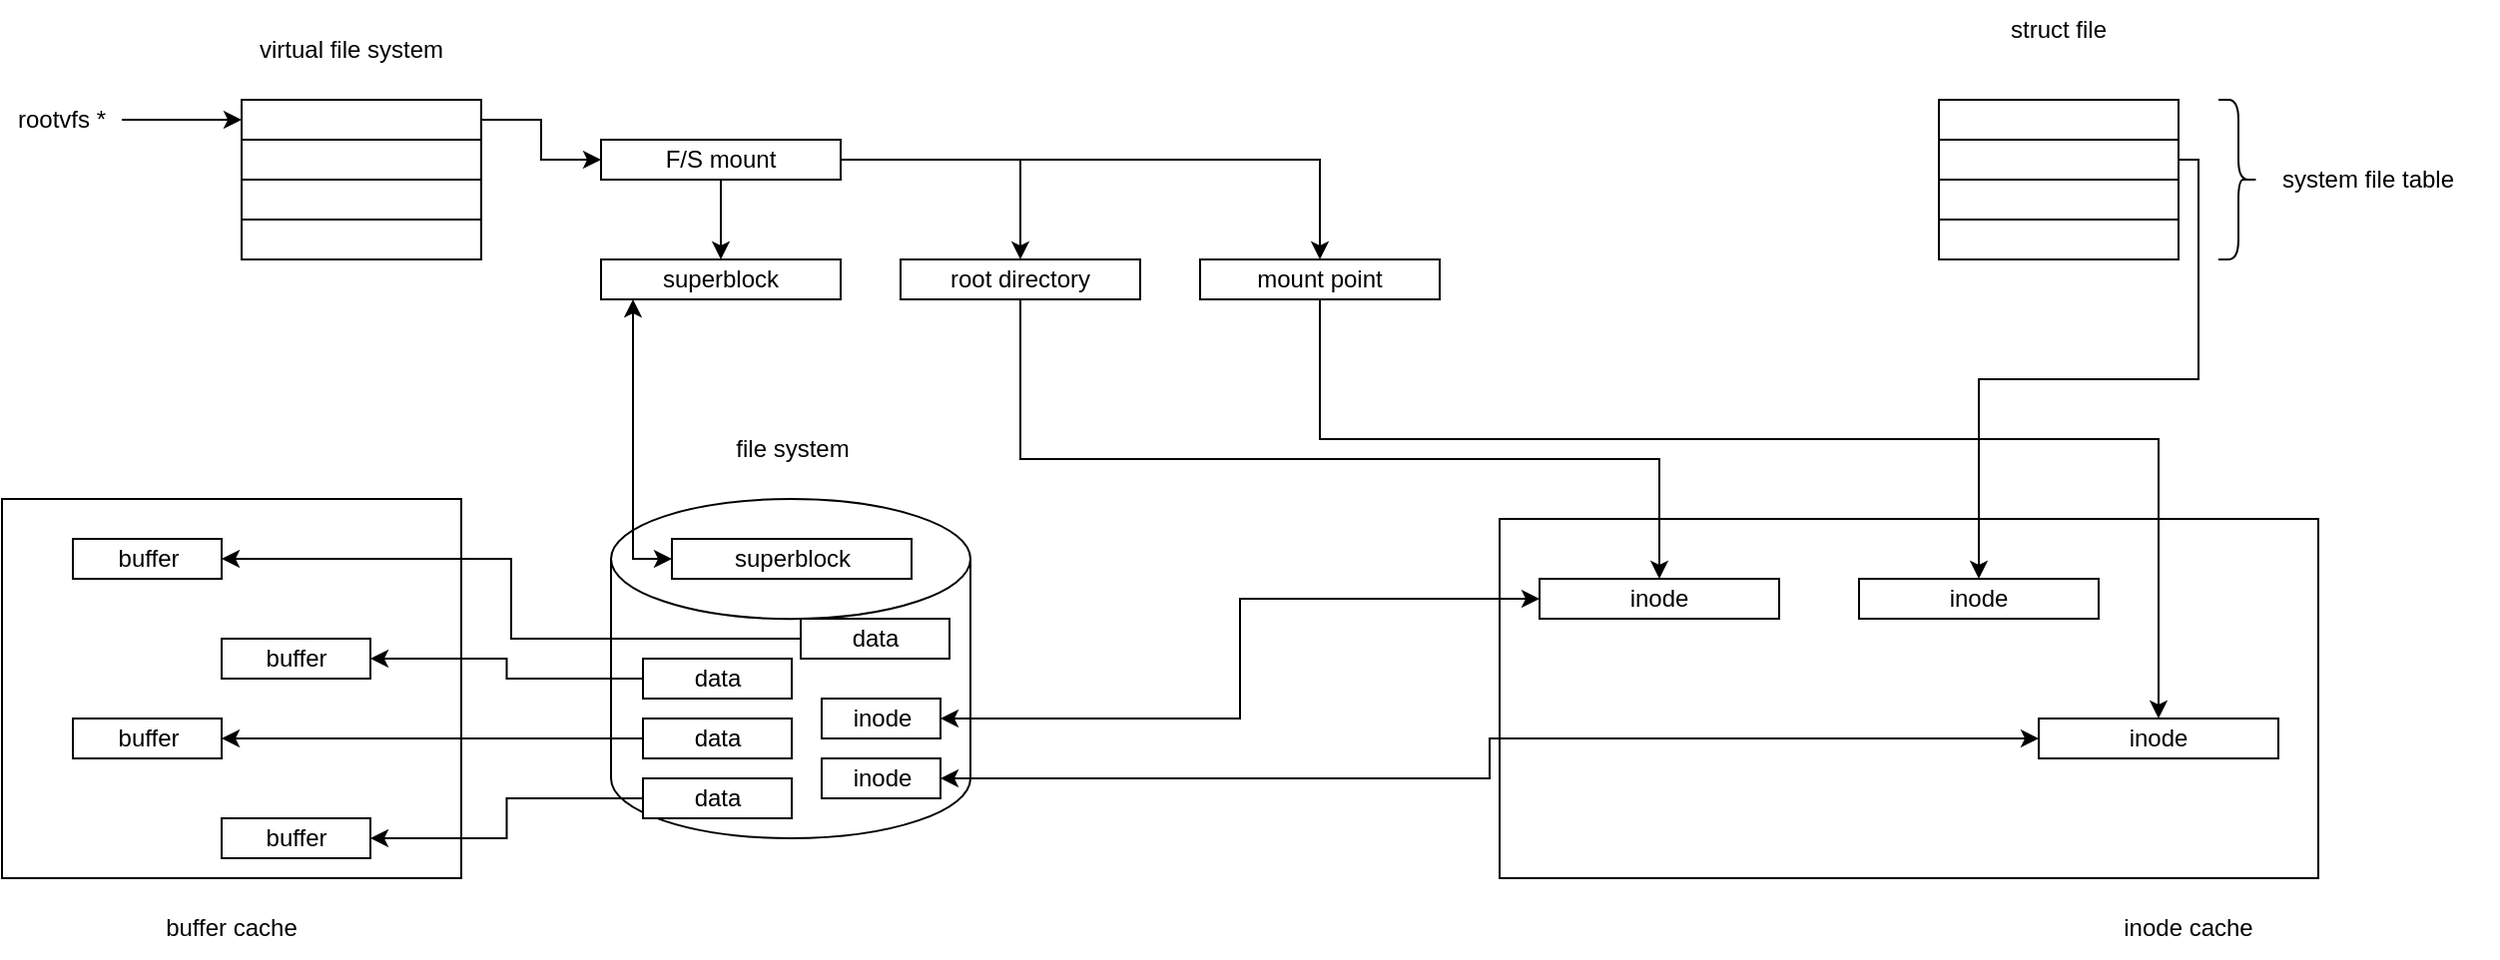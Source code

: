 <mxfile version="16.0.0" type="device" pages="2"><diagram id="YhQXJs9fvSHKdvXuDhqu" name="Page-1"><mxGraphModel dx="1422" dy="873" grid="1" gridSize="10" guides="1" tooltips="1" connect="1" arrows="1" fold="1" page="1" pageScale="1" pageWidth="850" pageHeight="1100" math="0" shadow="0"><root><mxCell id="0"/><mxCell id="1" parent="0"/><mxCell id="cD1GnFwf0jf9ge5u1CJO-36" value="" style="shape=cylinder3;whiteSpace=wrap;html=1;boundedLbl=1;backgroundOutline=1;size=30.037;" parent="1" vertex="1"><mxGeometry x="335" y="290" width="180" height="170" as="geometry"/></mxCell><mxCell id="cD1GnFwf0jf9ge5u1CJO-1" value="virtual file system" style="text;html=1;strokeColor=none;fillColor=none;align=center;verticalAlign=middle;whiteSpace=wrap;rounded=0;" parent="1" vertex="1"><mxGeometry x="140" y="50" width="130" height="30" as="geometry"/></mxCell><mxCell id="cD1GnFwf0jf9ge5u1CJO-7" style="edgeStyle=orthogonalEdgeStyle;rounded=0;orthogonalLoop=1;jettySize=auto;html=1;entryX=0;entryY=0.5;entryDx=0;entryDy=0;" parent="1" source="cD1GnFwf0jf9ge5u1CJO-2" target="cD1GnFwf0jf9ge5u1CJO-3" edge="1"><mxGeometry relative="1" as="geometry"/></mxCell><mxCell id="cD1GnFwf0jf9ge5u1CJO-2" value="rootvfs *" style="text;html=1;strokeColor=none;fillColor=none;align=center;verticalAlign=middle;whiteSpace=wrap;rounded=0;" parent="1" vertex="1"><mxGeometry x="30" y="85" width="60" height="30" as="geometry"/></mxCell><mxCell id="cD1GnFwf0jf9ge5u1CJO-10" style="edgeStyle=orthogonalEdgeStyle;rounded=0;orthogonalLoop=1;jettySize=auto;html=1;" parent="1" source="cD1GnFwf0jf9ge5u1CJO-3" target="cD1GnFwf0jf9ge5u1CJO-8" edge="1"><mxGeometry relative="1" as="geometry"/></mxCell><mxCell id="cD1GnFwf0jf9ge5u1CJO-3" value="" style="rounded=0;whiteSpace=wrap;html=1;" parent="1" vertex="1"><mxGeometry x="150" y="90" width="120" height="20" as="geometry"/></mxCell><mxCell id="cD1GnFwf0jf9ge5u1CJO-4" value="" style="rounded=0;whiteSpace=wrap;html=1;" parent="1" vertex="1"><mxGeometry x="150" y="110" width="120" height="20" as="geometry"/></mxCell><mxCell id="cD1GnFwf0jf9ge5u1CJO-5" value="" style="rounded=0;whiteSpace=wrap;html=1;" parent="1" vertex="1"><mxGeometry x="150" y="130" width="120" height="20" as="geometry"/></mxCell><mxCell id="cD1GnFwf0jf9ge5u1CJO-6" value="" style="rounded=0;whiteSpace=wrap;html=1;" parent="1" vertex="1"><mxGeometry x="150" y="150" width="120" height="20" as="geometry"/></mxCell><mxCell id="cD1GnFwf0jf9ge5u1CJO-12" style="edgeStyle=orthogonalEdgeStyle;rounded=0;orthogonalLoop=1;jettySize=auto;html=1;" parent="1" source="cD1GnFwf0jf9ge5u1CJO-8" target="cD1GnFwf0jf9ge5u1CJO-9" edge="1"><mxGeometry relative="1" as="geometry"/></mxCell><mxCell id="cD1GnFwf0jf9ge5u1CJO-15" style="edgeStyle=orthogonalEdgeStyle;rounded=0;orthogonalLoop=1;jettySize=auto;html=1;" parent="1" source="cD1GnFwf0jf9ge5u1CJO-8" target="cD1GnFwf0jf9ge5u1CJO-13" edge="1"><mxGeometry relative="1" as="geometry"/></mxCell><mxCell id="cD1GnFwf0jf9ge5u1CJO-17" style="edgeStyle=orthogonalEdgeStyle;rounded=0;orthogonalLoop=1;jettySize=auto;html=1;" parent="1" source="cD1GnFwf0jf9ge5u1CJO-8" target="cD1GnFwf0jf9ge5u1CJO-14" edge="1"><mxGeometry relative="1" as="geometry"/></mxCell><mxCell id="cD1GnFwf0jf9ge5u1CJO-8" value="F/S mount" style="rounded=0;whiteSpace=wrap;html=1;" parent="1" vertex="1"><mxGeometry x="330" y="110" width="120" height="20" as="geometry"/></mxCell><mxCell id="cD1GnFwf0jf9ge5u1CJO-38" style="edgeStyle=orthogonalEdgeStyle;rounded=0;orthogonalLoop=1;jettySize=auto;html=1;entryX=0;entryY=0.5;entryDx=0;entryDy=0;startArrow=classic;startFill=1;" parent="1" source="cD1GnFwf0jf9ge5u1CJO-9" target="cD1GnFwf0jf9ge5u1CJO-35" edge="1"><mxGeometry relative="1" as="geometry"><Array as="points"><mxPoint x="346" y="320"/></Array></mxGeometry></mxCell><mxCell id="cD1GnFwf0jf9ge5u1CJO-9" value="superblock" style="rounded=0;whiteSpace=wrap;html=1;" parent="1" vertex="1"><mxGeometry x="330" y="170" width="120" height="20" as="geometry"/></mxCell><mxCell id="cD1GnFwf0jf9ge5u1CJO-13" value="root directory" style="rounded=0;whiteSpace=wrap;html=1;" parent="1" vertex="1"><mxGeometry x="480" y="170" width="120" height="20" as="geometry"/></mxCell><mxCell id="cD1GnFwf0jf9ge5u1CJO-14" value="mount point" style="rounded=0;whiteSpace=wrap;html=1;" parent="1" vertex="1"><mxGeometry x="630" y="170" width="120" height="20" as="geometry"/></mxCell><mxCell id="cD1GnFwf0jf9ge5u1CJO-18" value="" style="rounded=0;whiteSpace=wrap;html=1;" parent="1" vertex="1"><mxGeometry x="1000" y="90" width="120" height="20" as="geometry"/></mxCell><mxCell id="cD1GnFwf0jf9ge5u1CJO-19" value="" style="rounded=0;whiteSpace=wrap;html=1;" parent="1" vertex="1"><mxGeometry x="1000" y="110" width="120" height="20" as="geometry"/></mxCell><mxCell id="cD1GnFwf0jf9ge5u1CJO-20" value="" style="rounded=0;whiteSpace=wrap;html=1;" parent="1" vertex="1"><mxGeometry x="1000" y="130" width="120" height="20" as="geometry"/></mxCell><mxCell id="cD1GnFwf0jf9ge5u1CJO-21" value="" style="rounded=0;whiteSpace=wrap;html=1;" parent="1" vertex="1"><mxGeometry x="1000" y="150" width="120" height="20" as="geometry"/></mxCell><mxCell id="cD1GnFwf0jf9ge5u1CJO-22" value="struct file" style="text;html=1;strokeColor=none;fillColor=none;align=center;verticalAlign=middle;whiteSpace=wrap;rounded=0;" parent="1" vertex="1"><mxGeometry x="995" y="40" width="130" height="30" as="geometry"/></mxCell><mxCell id="cD1GnFwf0jf9ge5u1CJO-23" value="system file table" style="text;html=1;strokeColor=none;fillColor=none;align=center;verticalAlign=middle;whiteSpace=wrap;rounded=0;" parent="1" vertex="1"><mxGeometry x="1150" y="115" width="130" height="30" as="geometry"/></mxCell><mxCell id="cD1GnFwf0jf9ge5u1CJO-24" value="" style="shape=curlyBracket;whiteSpace=wrap;html=1;rounded=1;flipH=1;" parent="1" vertex="1"><mxGeometry x="1140" y="90" width="20" height="80" as="geometry"/></mxCell><mxCell id="cD1GnFwf0jf9ge5u1CJO-25" value="" style="rounded=0;whiteSpace=wrap;html=1;" parent="1" vertex="1"><mxGeometry x="780" y="300" width="410" height="180" as="geometry"/></mxCell><mxCell id="cD1GnFwf0jf9ge5u1CJO-26" value="inode cache" style="text;html=1;strokeColor=none;fillColor=none;align=center;verticalAlign=middle;whiteSpace=wrap;rounded=0;" parent="1" vertex="1"><mxGeometry x="1060" y="490" width="130" height="30" as="geometry"/></mxCell><mxCell id="cD1GnFwf0jf9ge5u1CJO-44" style="edgeStyle=orthogonalEdgeStyle;rounded=0;orthogonalLoop=1;jettySize=auto;html=1;entryX=1;entryY=0.5;entryDx=0;entryDy=0;startArrow=classic;startFill=1;" parent="1" source="cD1GnFwf0jf9ge5u1CJO-27" target="cD1GnFwf0jf9ge5u1CJO-42" edge="1"><mxGeometry relative="1" as="geometry"/></mxCell><mxCell id="cD1GnFwf0jf9ge5u1CJO-27" value="inode" style="rounded=0;whiteSpace=wrap;html=1;" parent="1" vertex="1"><mxGeometry x="800" y="330" width="120" height="20" as="geometry"/></mxCell><mxCell id="cD1GnFwf0jf9ge5u1CJO-28" value="inode" style="rounded=0;whiteSpace=wrap;html=1;" parent="1" vertex="1"><mxGeometry x="960" y="330" width="120" height="20" as="geometry"/></mxCell><mxCell id="cD1GnFwf0jf9ge5u1CJO-45" style="edgeStyle=orthogonalEdgeStyle;rounded=0;orthogonalLoop=1;jettySize=auto;html=1;startArrow=classic;startFill=1;" parent="1" source="cD1GnFwf0jf9ge5u1CJO-29" target="cD1GnFwf0jf9ge5u1CJO-43" edge="1"><mxGeometry relative="1" as="geometry"/></mxCell><mxCell id="cD1GnFwf0jf9ge5u1CJO-29" value="inode" style="rounded=0;whiteSpace=wrap;html=1;" parent="1" vertex="1"><mxGeometry x="1050" y="400" width="120" height="20" as="geometry"/></mxCell><mxCell id="cD1GnFwf0jf9ge5u1CJO-31" style="edgeStyle=orthogonalEdgeStyle;rounded=0;orthogonalLoop=1;jettySize=auto;html=1;" parent="1" source="cD1GnFwf0jf9ge5u1CJO-14" target="cD1GnFwf0jf9ge5u1CJO-29" edge="1"><mxGeometry relative="1" as="geometry"><Array as="points"><mxPoint x="690" y="260"/><mxPoint x="1110" y="260"/></Array></mxGeometry></mxCell><mxCell id="cD1GnFwf0jf9ge5u1CJO-32" style="edgeStyle=orthogonalEdgeStyle;rounded=0;orthogonalLoop=1;jettySize=auto;html=1;" parent="1" source="cD1GnFwf0jf9ge5u1CJO-13" target="cD1GnFwf0jf9ge5u1CJO-27" edge="1"><mxGeometry relative="1" as="geometry"><Array as="points"><mxPoint x="540" y="270"/><mxPoint x="860" y="270"/></Array></mxGeometry></mxCell><mxCell id="cD1GnFwf0jf9ge5u1CJO-30" style="edgeStyle=orthogonalEdgeStyle;rounded=0;orthogonalLoop=1;jettySize=auto;html=1;" parent="1" source="cD1GnFwf0jf9ge5u1CJO-19" target="cD1GnFwf0jf9ge5u1CJO-28" edge="1"><mxGeometry relative="1" as="geometry"><Array as="points"><mxPoint x="1130" y="120"/><mxPoint x="1130" y="230"/><mxPoint x="1020" y="230"/></Array></mxGeometry></mxCell><mxCell id="cD1GnFwf0jf9ge5u1CJO-34" value="file system" style="text;html=1;strokeColor=none;fillColor=none;align=center;verticalAlign=middle;whiteSpace=wrap;rounded=0;" parent="1" vertex="1"><mxGeometry x="360.5" y="250" width="130" height="30" as="geometry"/></mxCell><mxCell id="cD1GnFwf0jf9ge5u1CJO-35" value="superblock" style="rounded=0;whiteSpace=wrap;html=1;" parent="1" vertex="1"><mxGeometry x="365.5" y="310" width="120" height="20" as="geometry"/></mxCell><mxCell id="cD1GnFwf0jf9ge5u1CJO-37" value="data" style="rounded=0;whiteSpace=wrap;html=1;" parent="1" vertex="1"><mxGeometry x="351" y="370" width="74.5" height="20" as="geometry"/></mxCell><mxCell id="cD1GnFwf0jf9ge5u1CJO-39" value="data" style="rounded=0;whiteSpace=wrap;html=1;" parent="1" vertex="1"><mxGeometry x="430" y="350" width="74.5" height="20" as="geometry"/></mxCell><mxCell id="cD1GnFwf0jf9ge5u1CJO-40" value="data" style="rounded=0;whiteSpace=wrap;html=1;" parent="1" vertex="1"><mxGeometry x="351" y="400" width="74.5" height="20" as="geometry"/></mxCell><mxCell id="cD1GnFwf0jf9ge5u1CJO-41" value="data" style="rounded=0;whiteSpace=wrap;html=1;" parent="1" vertex="1"><mxGeometry x="351" y="430" width="74.5" height="20" as="geometry"/></mxCell><mxCell id="cD1GnFwf0jf9ge5u1CJO-42" value="inode" style="rounded=0;whiteSpace=wrap;html=1;" parent="1" vertex="1"><mxGeometry x="440.5" y="390" width="59.5" height="20" as="geometry"/></mxCell><mxCell id="cD1GnFwf0jf9ge5u1CJO-43" value="inode" style="rounded=0;whiteSpace=wrap;html=1;" parent="1" vertex="1"><mxGeometry x="440.5" y="420" width="59.5" height="20" as="geometry"/></mxCell><mxCell id="cD1GnFwf0jf9ge5u1CJO-46" value="" style="rounded=0;whiteSpace=wrap;html=1;" parent="1" vertex="1"><mxGeometry x="30" y="290" width="230" height="190" as="geometry"/></mxCell><mxCell id="cD1GnFwf0jf9ge5u1CJO-47" value="buffer cache" style="text;html=1;strokeColor=none;fillColor=none;align=center;verticalAlign=middle;whiteSpace=wrap;rounded=0;" parent="1" vertex="1"><mxGeometry x="80" y="490" width="130" height="30" as="geometry"/></mxCell><mxCell id="cD1GnFwf0jf9ge5u1CJO-48" value="buffer" style="rounded=0;whiteSpace=wrap;html=1;" parent="1" vertex="1"><mxGeometry x="65.5" y="310" width="74.5" height="20" as="geometry"/></mxCell><mxCell id="cD1GnFwf0jf9ge5u1CJO-49" value="buffer" style="rounded=0;whiteSpace=wrap;html=1;" parent="1" vertex="1"><mxGeometry x="140" y="360" width="74.5" height="20" as="geometry"/></mxCell><mxCell id="cD1GnFwf0jf9ge5u1CJO-50" value="buffer" style="rounded=0;whiteSpace=wrap;html=1;" parent="1" vertex="1"><mxGeometry x="65.5" y="400" width="74.5" height="20" as="geometry"/></mxCell><mxCell id="cD1GnFwf0jf9ge5u1CJO-51" value="buffer" style="rounded=0;whiteSpace=wrap;html=1;" parent="1" vertex="1"><mxGeometry x="140" y="450" width="74.5" height="20" as="geometry"/></mxCell><mxCell id="cD1GnFwf0jf9ge5u1CJO-52" style="edgeStyle=orthogonalEdgeStyle;rounded=0;orthogonalLoop=1;jettySize=auto;html=1;startArrow=none;startFill=0;" parent="1" source="cD1GnFwf0jf9ge5u1CJO-41" target="cD1GnFwf0jf9ge5u1CJO-51" edge="1"><mxGeometry relative="1" as="geometry"/></mxCell><mxCell id="cD1GnFwf0jf9ge5u1CJO-53" style="edgeStyle=orthogonalEdgeStyle;rounded=0;orthogonalLoop=1;jettySize=auto;html=1;startArrow=none;startFill=0;" parent="1" source="cD1GnFwf0jf9ge5u1CJO-40" target="cD1GnFwf0jf9ge5u1CJO-50" edge="1"><mxGeometry relative="1" as="geometry"/></mxCell><mxCell id="cD1GnFwf0jf9ge5u1CJO-54" style="edgeStyle=orthogonalEdgeStyle;rounded=0;orthogonalLoop=1;jettySize=auto;html=1;startArrow=none;startFill=0;" parent="1" source="cD1GnFwf0jf9ge5u1CJO-37" target="cD1GnFwf0jf9ge5u1CJO-49" edge="1"><mxGeometry relative="1" as="geometry"/></mxCell><mxCell id="cD1GnFwf0jf9ge5u1CJO-55" style="edgeStyle=orthogonalEdgeStyle;rounded=0;orthogonalLoop=1;jettySize=auto;html=1;entryX=1;entryY=0.5;entryDx=0;entryDy=0;startArrow=none;startFill=0;" parent="1" source="cD1GnFwf0jf9ge5u1CJO-39" target="cD1GnFwf0jf9ge5u1CJO-48" edge="1"><mxGeometry relative="1" as="geometry"/></mxCell></root></mxGraphModel></diagram><diagram id="IXJZw70G3EvQMD_WAF4o" name="Page-2"><mxGraphModel dx="3220" dy="1455" grid="1" gridSize="10" guides="1" tooltips="1" connect="1" arrows="1" fold="1" page="1" pageScale="1" pageWidth="850" pageHeight="1100" math="0" shadow="0"><root><mxCell id="EMeN7Fsy3nOzqJpumjvA-0"/><mxCell id="EMeN7Fsy3nOzqJpumjvA-1" parent="EMeN7Fsy3nOzqJpumjvA-0"/><mxCell id="EMeN7Fsy3nOzqJpumjvA-2" value="Суперблок" style="text;html=1;strokeColor=none;fillColor=none;align=center;verticalAlign=middle;whiteSpace=wrap;rounded=0;" parent="EMeN7Fsy3nOzqJpumjvA-1" vertex="1"><mxGeometry x="370" y="50" width="60" height="30" as="geometry"/></mxCell><mxCell id="EMeN7Fsy3nOzqJpumjvA-9" style="edgeStyle=orthogonalEdgeStyle;rounded=0;orthogonalLoop=1;jettySize=auto;html=1;exitX=0;exitY=1;exitDx=0;exitDy=0;entryX=0;entryY=0;entryDx=0;entryDy=0;startArrow=none;startFill=0;" parent="EMeN7Fsy3nOzqJpumjvA-1" source="EMeN7Fsy3nOzqJpumjvA-3" target="EMeN7Fsy3nOzqJpumjvA-8" edge="1"><mxGeometry relative="1" as="geometry"/></mxCell><mxCell id="EMeN7Fsy3nOzqJpumjvA-3" value="группа блоков 0" style="rounded=0;whiteSpace=wrap;html=1;" parent="EMeN7Fsy3nOzqJpumjvA-1" vertex="1"><mxGeometry x="90" y="100" width="110" height="30" as="geometry"/></mxCell><mxCell id="EMeN7Fsy3nOzqJpumjvA-29" style="edgeStyle=orthogonalEdgeStyle;rounded=0;orthogonalLoop=1;jettySize=auto;html=1;exitX=0;exitY=1;exitDx=0;exitDy=0;entryX=0;entryY=0;entryDx=0;entryDy=0;startArrow=none;startFill=0;" parent="EMeN7Fsy3nOzqJpumjvA-1" source="EMeN7Fsy3nOzqJpumjvA-4" target="EMeN7Fsy3nOzqJpumjvA-30" edge="1"><mxGeometry relative="1" as="geometry"><mxPoint x="1130" y="190" as="targetPoint"/></mxGeometry></mxCell><mxCell id="EMeN7Fsy3nOzqJpumjvA-34" style="edgeStyle=orthogonalEdgeStyle;rounded=0;orthogonalLoop=1;jettySize=auto;html=1;exitX=0.25;exitY=1;exitDx=0;exitDy=0;entryX=0;entryY=0;entryDx=0;entryDy=0;startArrow=none;startFill=0;" parent="EMeN7Fsy3nOzqJpumjvA-1" source="EMeN7Fsy3nOzqJpumjvA-4" target="EMeN7Fsy3nOzqJpumjvA-31" edge="1"><mxGeometry relative="1" as="geometry"><Array as="points"><mxPoint x="200" y="130"/><mxPoint x="200" y="150"/><mxPoint x="860" y="150"/></Array></mxGeometry></mxCell><mxCell id="EMeN7Fsy3nOzqJpumjvA-4" value="группа блоков 1" style="rounded=0;whiteSpace=wrap;html=1;" parent="EMeN7Fsy3nOzqJpumjvA-1" vertex="1"><mxGeometry x="200" y="100" width="110" height="30" as="geometry"/></mxCell><mxCell id="EMeN7Fsy3nOzqJpumjvA-35" style="edgeStyle=orthogonalEdgeStyle;rounded=0;orthogonalLoop=1;jettySize=auto;html=1;exitX=0;exitY=1;exitDx=0;exitDy=0;entryX=1;entryY=0;entryDx=0;entryDy=0;startArrow=none;startFill=0;" parent="EMeN7Fsy3nOzqJpumjvA-1" source="EMeN7Fsy3nOzqJpumjvA-5" target="EMeN7Fsy3nOzqJpumjvA-33" edge="1"><mxGeometry relative="1" as="geometry"><Array as="points"><mxPoint x="310" y="140"/><mxPoint x="1170" y="140"/></Array></mxGeometry></mxCell><mxCell id="EMeN7Fsy3nOzqJpumjvA-5" value="группа блоков 2" style="rounded=0;whiteSpace=wrap;html=1;" parent="EMeN7Fsy3nOzqJpumjvA-1" vertex="1"><mxGeometry x="310" y="100" width="110" height="30" as="geometry"/></mxCell><mxCell id="EMeN7Fsy3nOzqJpumjvA-6" value="..." style="rounded=0;whiteSpace=wrap;html=1;" parent="EMeN7Fsy3nOzqJpumjvA-1" vertex="1"><mxGeometry x="420" y="100" width="110" height="30" as="geometry"/></mxCell><mxCell id="EMeN7Fsy3nOzqJpumjvA-7" value="группа блоков N" style="rounded=0;whiteSpace=wrap;html=1;" parent="EMeN7Fsy3nOzqJpumjvA-1" vertex="1"><mxGeometry x="530" y="100" width="110" height="30" as="geometry"/></mxCell><mxCell id="EMeN7Fsy3nOzqJpumjvA-11" style="rounded=0;orthogonalLoop=1;jettySize=auto;html=1;exitX=0;exitY=1;exitDx=0;exitDy=0;entryX=0;entryY=0;entryDx=0;entryDy=0;startArrow=none;startFill=0;" parent="EMeN7Fsy3nOzqJpumjvA-1" source="EMeN7Fsy3nOzqJpumjvA-8" target="EMeN7Fsy3nOzqJpumjvA-10" edge="1"><mxGeometry relative="1" as="geometry"/></mxCell><mxCell id="EMeN7Fsy3nOzqJpumjvA-42" style="rounded=0;orthogonalLoop=1;jettySize=auto;html=1;exitX=1;exitY=1;exitDx=0;exitDy=0;entryX=1;entryY=0;entryDx=0;entryDy=0;startArrow=none;startFill=0;" parent="EMeN7Fsy3nOzqJpumjvA-1" source="EMeN7Fsy3nOzqJpumjvA-8" target="EMeN7Fsy3nOzqJpumjvA-21" edge="1"><mxGeometry relative="1" as="geometry"/></mxCell><mxCell id="EMeN7Fsy3nOzqJpumjvA-8" value="суперблок" style="rounded=0;whiteSpace=wrap;html=1;" parent="EMeN7Fsy3nOzqJpumjvA-1" vertex="1"><mxGeometry x="90" y="190" width="110" height="30" as="geometry"/></mxCell><mxCell id="EMeN7Fsy3nOzqJpumjvA-10" value="заголовок,&lt;br&gt;версия" style="rounded=0;whiteSpace=wrap;html=1;" parent="EMeN7Fsy3nOzqJpumjvA-1" vertex="1"><mxGeometry x="-440" y="370" width="110" height="30" as="geometry"/></mxCell><mxCell id="EMeN7Fsy3nOzqJpumjvA-12" value="число монтирований" style="rounded=0;whiteSpace=wrap;html=1;" parent="EMeN7Fsy3nOzqJpumjvA-1" vertex="1"><mxGeometry x="-330" y="370" width="110" height="30" as="geometry"/></mxCell><mxCell id="EMeN7Fsy3nOzqJpumjvA-17" style="edgeStyle=none;rounded=0;orthogonalLoop=1;jettySize=auto;html=1;exitX=0.5;exitY=1;exitDx=0;exitDy=0;startArrow=none;startFill=0;" parent="EMeN7Fsy3nOzqJpumjvA-1" source="EMeN7Fsy3nOzqJpumjvA-13" target="EMeN7Fsy3nOzqJpumjvA-16" edge="1"><mxGeometry relative="1" as="geometry"/></mxCell><mxCell id="EMeN7Fsy3nOzqJpumjvA-13" value="размер блока" style="rounded=0;whiteSpace=wrap;html=1;" parent="EMeN7Fsy3nOzqJpumjvA-1" vertex="1"><mxGeometry x="-220" y="370" width="110" height="30" as="geometry"/></mxCell><mxCell id="EMeN7Fsy3nOzqJpumjvA-16" value="s_blocksize" style="text;html=1;strokeColor=none;fillColor=none;align=center;verticalAlign=middle;whiteSpace=wrap;rounded=0;" parent="EMeN7Fsy3nOzqJpumjvA-1" vertex="1"><mxGeometry x="-220" y="430" width="90" height="30" as="geometry"/></mxCell><mxCell id="EMeN7Fsy3nOzqJpumjvA-18" value="число свободных блоков и inode'ов" style="rounded=0;whiteSpace=wrap;html=1;" parent="EMeN7Fsy3nOzqJpumjvA-1" vertex="1"><mxGeometry x="-110" y="370" width="110" height="30" as="geometry"/></mxCell><mxCell id="EMeN7Fsy3nOzqJpumjvA-24" style="edgeStyle=none;rounded=0;orthogonalLoop=1;jettySize=auto;html=1;startArrow=none;startFill=0;" parent="EMeN7Fsy3nOzqJpumjvA-1" source="EMeN7Fsy3nOzqJpumjvA-21" target="EMeN7Fsy3nOzqJpumjvA-23" edge="1"><mxGeometry relative="1" as="geometry"/></mxCell><mxCell id="EMeN7Fsy3nOzqJpumjvA-21" value="первый inode" style="rounded=0;whiteSpace=wrap;html=1;" parent="EMeN7Fsy3nOzqJpumjvA-1" vertex="1"><mxGeometry y="370" width="110" height="30" as="geometry"/></mxCell><mxCell id="EMeN7Fsy3nOzqJpumjvA-23" value="struct dentry *s_root (корневой каталог)" style="text;html=1;strokeColor=none;fillColor=none;align=center;verticalAlign=middle;whiteSpace=wrap;rounded=0;" parent="EMeN7Fsy3nOzqJpumjvA-1" vertex="1"><mxGeometry x="40" y="430" width="90" height="60" as="geometry"/></mxCell><mxCell id="EMeN7Fsy3nOzqJpumjvA-43" style="edgeStyle=none;rounded=0;orthogonalLoop=1;jettySize=auto;html=1;exitX=0;exitY=1;exitDx=0;exitDy=0;entryX=0;entryY=0;entryDx=0;entryDy=0;startArrow=none;startFill=0;" parent="EMeN7Fsy3nOzqJpumjvA-1" source="EMeN7Fsy3nOzqJpumjvA-25" target="EMeN7Fsy3nOzqJpumjvA-36" edge="1"><mxGeometry relative="1" as="geometry"/></mxCell><mxCell id="EMeN7Fsy3nOzqJpumjvA-25" value="таблица дескрипторов группы" style="rounded=0;whiteSpace=wrap;html=1;" parent="EMeN7Fsy3nOzqJpumjvA-1" vertex="1"><mxGeometry x="200" y="190" width="140" height="30" as="geometry"/></mxCell><mxCell id="EMeN7Fsy3nOzqJpumjvA-44" style="edgeStyle=none;rounded=0;orthogonalLoop=1;jettySize=auto;html=1;exitX=0;exitY=1;exitDx=0;exitDy=0;entryX=1;entryY=0;entryDx=0;entryDy=0;startArrow=none;startFill=0;" parent="EMeN7Fsy3nOzqJpumjvA-1" source="EMeN7Fsy3nOzqJpumjvA-26" target="EMeN7Fsy3nOzqJpumjvA-40" edge="1"><mxGeometry relative="1" as="geometry"/></mxCell><mxCell id="EMeN7Fsy3nOzqJpumjvA-26" value="битовая карта занятости блоков группы 0" style="rounded=0;whiteSpace=wrap;html=1;" parent="EMeN7Fsy3nOzqJpumjvA-1" vertex="1"><mxGeometry x="340" y="190" width="160" height="30" as="geometry"/></mxCell><mxCell id="EMeN7Fsy3nOzqJpumjvA-49" style="edgeStyle=none;rounded=0;orthogonalLoop=1;jettySize=auto;html=1;exitX=0;exitY=1;exitDx=0;exitDy=0;entryX=0;entryY=0;entryDx=0;entryDy=0;startArrow=none;startFill=0;" parent="EMeN7Fsy3nOzqJpumjvA-1" source="EMeN7Fsy3nOzqJpumjvA-27" target="EMeN7Fsy3nOzqJpumjvA-45" edge="1"><mxGeometry relative="1" as="geometry"/></mxCell><mxCell id="EMeN7Fsy3nOzqJpumjvA-50" style="edgeStyle=none;rounded=0;orthogonalLoop=1;jettySize=auto;html=1;exitX=1;exitY=1;exitDx=0;exitDy=0;entryX=1;entryY=0;entryDx=0;entryDy=0;startArrow=none;startFill=0;" parent="EMeN7Fsy3nOzqJpumjvA-1" source="EMeN7Fsy3nOzqJpumjvA-27" target="EMeN7Fsy3nOzqJpumjvA-48" edge="1"><mxGeometry relative="1" as="geometry"/></mxCell><mxCell id="EMeN7Fsy3nOzqJpumjvA-27" value="таблица inode группы 0" style="rounded=0;whiteSpace=wrap;html=1;" parent="EMeN7Fsy3nOzqJpumjvA-1" vertex="1"><mxGeometry x="500" y="190" width="160" height="30" as="geometry"/></mxCell><mxCell id="EMeN7Fsy3nOzqJpumjvA-28" value="информационный блок" style="rounded=0;whiteSpace=wrap;html=1;" parent="EMeN7Fsy3nOzqJpumjvA-1" vertex="1"><mxGeometry x="660" y="190" width="160" height="30" as="geometry"/></mxCell><mxCell id="EMeN7Fsy3nOzqJpumjvA-30" value="..." style="rounded=0;whiteSpace=wrap;html=1;" parent="EMeN7Fsy3nOzqJpumjvA-1" vertex="1"><mxGeometry x="820" y="190" width="40" height="30" as="geometry"/></mxCell><mxCell id="EMeN7Fsy3nOzqJpumjvA-31" value="резервная копия суперблока" style="rounded=0;whiteSpace=wrap;html=1;" parent="EMeN7Fsy3nOzqJpumjvA-1" vertex="1"><mxGeometry x="860" y="190" width="110" height="30" as="geometry"/></mxCell><mxCell id="EMeN7Fsy3nOzqJpumjvA-32" value="битовая карта занятости блоков группы 1" style="rounded=0;whiteSpace=wrap;html=1;" parent="EMeN7Fsy3nOzqJpumjvA-1" vertex="1"><mxGeometry x="970" y="190" width="160" height="30" as="geometry"/></mxCell><mxCell id="EMeN7Fsy3nOzqJpumjvA-33" value="..." style="rounded=0;whiteSpace=wrap;html=1;" parent="EMeN7Fsy3nOzqJpumjvA-1" vertex="1"><mxGeometry x="1130" y="190" width="40" height="30" as="geometry"/></mxCell><mxCell id="EMeN7Fsy3nOzqJpumjvA-36" value="дескриптор группы блоков 0" style="rounded=0;whiteSpace=wrap;html=1;" parent="EMeN7Fsy3nOzqJpumjvA-1" vertex="1"><mxGeometry x="160" y="370" width="110" height="30" as="geometry"/></mxCell><mxCell id="EMeN7Fsy3nOzqJpumjvA-38" value="дескриптор группы блоков 1" style="rounded=0;whiteSpace=wrap;html=1;" parent="EMeN7Fsy3nOzqJpumjvA-1" vertex="1"><mxGeometry x="270" y="370" width="110" height="30" as="geometry"/></mxCell><mxCell id="EMeN7Fsy3nOzqJpumjvA-39" value="..." style="rounded=0;whiteSpace=wrap;html=1;" parent="EMeN7Fsy3nOzqJpumjvA-1" vertex="1"><mxGeometry x="380" y="370" width="35" height="30" as="geometry"/></mxCell><mxCell id="EMeN7Fsy3nOzqJpumjvA-40" value="дескриптор группы блоков N" style="rounded=0;whiteSpace=wrap;html=1;" parent="EMeN7Fsy3nOzqJpumjvA-1" vertex="1"><mxGeometry x="415" y="370" width="110" height="30" as="geometry"/></mxCell><mxCell id="EMeN7Fsy3nOzqJpumjvA-53" style="edgeStyle=none;rounded=0;orthogonalLoop=1;jettySize=auto;html=1;exitX=0;exitY=1;exitDx=0;exitDy=0;entryX=0;entryY=0;entryDx=0;entryDy=0;startArrow=none;startFill=0;" parent="EMeN7Fsy3nOzqJpumjvA-1" source="EMeN7Fsy3nOzqJpumjvA-45" target="EMeN7Fsy3nOzqJpumjvA-51" edge="1"><mxGeometry relative="1" as="geometry"/></mxCell><mxCell id="EMeN7Fsy3nOzqJpumjvA-54" style="edgeStyle=none;rounded=0;orthogonalLoop=1;jettySize=auto;html=1;exitX=1;exitY=1;exitDx=0;exitDy=0;entryX=1;entryY=0;entryDx=0;entryDy=0;startArrow=none;startFill=0;" parent="EMeN7Fsy3nOzqJpumjvA-1" source="EMeN7Fsy3nOzqJpumjvA-45" target="EMeN7Fsy3nOzqJpumjvA-51" edge="1"><mxGeometry relative="1" as="geometry"/></mxCell><mxCell id="EMeN7Fsy3nOzqJpumjvA-45" value="inode 0" style="rounded=0;whiteSpace=wrap;html=1;" parent="EMeN7Fsy3nOzqJpumjvA-1" vertex="1"><mxGeometry x="590" y="360" width="60" height="30" as="geometry"/></mxCell><mxCell id="EMeN7Fsy3nOzqJpumjvA-46" value="inode 1" style="rounded=0;whiteSpace=wrap;html=1;" parent="EMeN7Fsy3nOzqJpumjvA-1" vertex="1"><mxGeometry x="650" y="360" width="60" height="30" as="geometry"/></mxCell><mxCell id="EMeN7Fsy3nOzqJpumjvA-47" value="..." style="rounded=0;whiteSpace=wrap;html=1;" parent="EMeN7Fsy3nOzqJpumjvA-1" vertex="1"><mxGeometry x="710" y="360" width="60" height="30" as="geometry"/></mxCell><mxCell id="EMeN7Fsy3nOzqJpumjvA-48" value="inode x" style="rounded=0;whiteSpace=wrap;html=1;" parent="EMeN7Fsy3nOzqJpumjvA-1" vertex="1"><mxGeometry x="770" y="360" width="60" height="30" as="geometry"/></mxCell><mxCell id="EMeN7Fsy3nOzqJpumjvA-51" value="аттрибуты файла:&lt;br&gt;- тип&lt;br&gt;- права доступа&lt;br&gt;- владелец&lt;br&gt;- размер&lt;br&gt;-время создания" style="rounded=0;whiteSpace=wrap;html=1;align=left;verticalAlign=top;" parent="EMeN7Fsy3nOzqJpumjvA-1" vertex="1"><mxGeometry x="620" y="480" width="120" height="100" as="geometry"/></mxCell><mxCell id="EMeN7Fsy3nOzqJpumjvA-59" style="edgeStyle=none;rounded=0;orthogonalLoop=1;jettySize=auto;html=1;startArrow=none;startFill=0;" parent="EMeN7Fsy3nOzqJpumjvA-1" source="EMeN7Fsy3nOzqJpumjvA-55" target="EMeN7Fsy3nOzqJpumjvA-58" edge="1"><mxGeometry relative="1" as="geometry"/></mxCell><mxCell id="EMeN7Fsy3nOzqJpumjvA-55" value="адрес блока 0&lt;br&gt;прямой" style="rounded=0;whiteSpace=wrap;html=1;align=left;verticalAlign=top;" parent="EMeN7Fsy3nOzqJpumjvA-1" vertex="1"><mxGeometry x="620" y="580" width="120" height="50" as="geometry"/></mxCell><mxCell id="EMeN7Fsy3nOzqJpumjvA-56" value="..." style="rounded=0;whiteSpace=wrap;html=1;align=left;verticalAlign=top;" parent="EMeN7Fsy3nOzqJpumjvA-1" vertex="1"><mxGeometry x="620" y="630" width="120" height="30" as="geometry"/></mxCell><mxCell id="EMeN7Fsy3nOzqJpumjvA-61" style="edgeStyle=none;rounded=0;orthogonalLoop=1;jettySize=auto;html=1;startArrow=none;startFill=0;" parent="EMeN7Fsy3nOzqJpumjvA-1" source="EMeN7Fsy3nOzqJpumjvA-57" target="EMeN7Fsy3nOzqJpumjvA-60" edge="1"><mxGeometry relative="1" as="geometry"/></mxCell><mxCell id="EMeN7Fsy3nOzqJpumjvA-57" value="адрес блока 11&lt;br&gt;прямой" style="rounded=0;whiteSpace=wrap;html=1;align=left;verticalAlign=top;" parent="EMeN7Fsy3nOzqJpumjvA-1" vertex="1"><mxGeometry x="620" y="660" width="120" height="40" as="geometry"/></mxCell><mxCell id="EMeN7Fsy3nOzqJpumjvA-58" value="информационый блок" style="rounded=0;whiteSpace=wrap;html=1;" parent="EMeN7Fsy3nOzqJpumjvA-1" vertex="1"><mxGeometry x="810" y="550" width="120" height="50" as="geometry"/></mxCell><mxCell id="EMeN7Fsy3nOzqJpumjvA-60" value="информационый блок" style="rounded=0;whiteSpace=wrap;html=1;" parent="EMeN7Fsy3nOzqJpumjvA-1" vertex="1"><mxGeometry x="850" y="630" width="120" height="50" as="geometry"/></mxCell><mxCell id="EMeN7Fsy3nOzqJpumjvA-78" style="edgeStyle=none;rounded=0;orthogonalLoop=1;jettySize=auto;html=1;startArrow=none;startFill=0;exitX=0;exitY=0.5;exitDx=0;exitDy=0;entryX=1;entryY=0.5;entryDx=0;entryDy=0;" parent="EMeN7Fsy3nOzqJpumjvA-1" source="EMeN7Fsy3nOzqJpumjvA-62" target="EMeN7Fsy3nOzqJpumjvA-63" edge="1"><mxGeometry relative="1" as="geometry"/></mxCell><mxCell id="EMeN7Fsy3nOzqJpumjvA-62" value="Косвенная ссылка&lt;br&gt;Inderect Block (IB)" style="rounded=0;whiteSpace=wrap;html=1;align=left;verticalAlign=top;" parent="EMeN7Fsy3nOzqJpumjvA-1" vertex="1"><mxGeometry x="620" y="700" width="120" height="40" as="geometry"/></mxCell><mxCell id="EMeN7Fsy3nOzqJpumjvA-63" value="блок, содержащий адреса инф блоков" style="rounded=0;whiteSpace=wrap;html=1;" parent="EMeN7Fsy3nOzqJpumjvA-1" vertex="1"><mxGeometry x="395" y="585" width="120" height="35" as="geometry"/></mxCell><mxCell id="EMeN7Fsy3nOzqJpumjvA-70" style="edgeStyle=none;rounded=0;orthogonalLoop=1;jettySize=auto;html=1;exitX=0.5;exitY=1;exitDx=0;exitDy=0;startArrow=none;startFill=0;" parent="EMeN7Fsy3nOzqJpumjvA-1" source="EMeN7Fsy3nOzqJpumjvA-64" target="EMeN7Fsy3nOzqJpumjvA-69" edge="1"><mxGeometry relative="1" as="geometry"/></mxCell><mxCell id="EMeN7Fsy3nOzqJpumjvA-64" value="0" style="rounded=0;whiteSpace=wrap;html=1;" parent="EMeN7Fsy3nOzqJpumjvA-1" vertex="1"><mxGeometry x="395" y="620" width="20" height="20" as="geometry"/></mxCell><mxCell id="EMeN7Fsy3nOzqJpumjvA-72" style="edgeStyle=none;rounded=0;orthogonalLoop=1;jettySize=auto;html=1;exitX=0.5;exitY=1;exitDx=0;exitDy=0;startArrow=none;startFill=0;" parent="EMeN7Fsy3nOzqJpumjvA-1" source="EMeN7Fsy3nOzqJpumjvA-65" target="EMeN7Fsy3nOzqJpumjvA-71" edge="1"><mxGeometry relative="1" as="geometry"/></mxCell><mxCell id="EMeN7Fsy3nOzqJpumjvA-65" value="1" style="rounded=0;whiteSpace=wrap;html=1;" parent="EMeN7Fsy3nOzqJpumjvA-1" vertex="1"><mxGeometry x="415" y="620" width="20" height="20" as="geometry"/></mxCell><mxCell id="EMeN7Fsy3nOzqJpumjvA-74" style="edgeStyle=none;rounded=0;orthogonalLoop=1;jettySize=auto;html=1;exitX=0.5;exitY=1;exitDx=0;exitDy=0;startArrow=none;startFill=0;" parent="EMeN7Fsy3nOzqJpumjvA-1" source="EMeN7Fsy3nOzqJpumjvA-67" target="EMeN7Fsy3nOzqJpumjvA-73" edge="1"><mxGeometry relative="1" as="geometry"/></mxCell><mxCell id="EMeN7Fsy3nOzqJpumjvA-67" value="127" style="rounded=0;whiteSpace=wrap;html=1;" parent="EMeN7Fsy3nOzqJpumjvA-1" vertex="1"><mxGeometry x="485" y="620" width="30" height="20" as="geometry"/></mxCell><mxCell id="EMeN7Fsy3nOzqJpumjvA-68" value="..." style="rounded=0;whiteSpace=wrap;html=1;" parent="EMeN7Fsy3nOzqJpumjvA-1" vertex="1"><mxGeometry x="435" y="620" width="50" height="20" as="geometry"/></mxCell><mxCell id="EMeN7Fsy3nOzqJpumjvA-69" value="информационый блок" style="rounded=0;whiteSpace=wrap;html=1;" parent="EMeN7Fsy3nOzqJpumjvA-1" vertex="1"><mxGeometry x="285" y="690" width="120" height="50" as="geometry"/></mxCell><mxCell id="EMeN7Fsy3nOzqJpumjvA-71" value="информационый блок" style="rounded=0;whiteSpace=wrap;html=1;" parent="EMeN7Fsy3nOzqJpumjvA-1" vertex="1"><mxGeometry x="355" y="770" width="120" height="50" as="geometry"/></mxCell><mxCell id="EMeN7Fsy3nOzqJpumjvA-73" value="информационый блок" style="rounded=0;whiteSpace=wrap;html=1;" parent="EMeN7Fsy3nOzqJpumjvA-1" vertex="1"><mxGeometry x="430" y="700" width="120" height="50" as="geometry"/></mxCell><mxCell id="EMeN7Fsy3nOzqJpumjvA-100" style="edgeStyle=none;rounded=0;orthogonalLoop=1;jettySize=auto;html=1;startArrow=none;startFill=0;exitX=0;exitY=0.75;exitDx=0;exitDy=0;" parent="EMeN7Fsy3nOzqJpumjvA-1" source="EMeN7Fsy3nOzqJpumjvA-75" target="EMeN7Fsy3nOzqJpumjvA-82" edge="1"><mxGeometry relative="1" as="geometry"/></mxCell><mxCell id="EMeN7Fsy3nOzqJpumjvA-75" value="Двойная косвенная ссылка&amp;nbsp;(DIB)" style="rounded=0;whiteSpace=wrap;html=1;align=left;verticalAlign=top;" parent="EMeN7Fsy3nOzqJpumjvA-1" vertex="1"><mxGeometry x="620" y="740" width="120" height="40" as="geometry"/></mxCell><mxCell id="EMeN7Fsy3nOzqJpumjvA-95" style="edgeStyle=none;rounded=0;orthogonalLoop=1;jettySize=auto;html=1;exitX=0.5;exitY=1;exitDx=0;exitDy=0;startArrow=none;startFill=0;" parent="EMeN7Fsy3nOzqJpumjvA-1" source="EMeN7Fsy3nOzqJpumjvA-79" target="EMeN7Fsy3nOzqJpumjvA-86" edge="1"><mxGeometry relative="1" as="geometry"/></mxCell><mxCell id="EMeN7Fsy3nOzqJpumjvA-79" value="0" style="rounded=0;whiteSpace=wrap;html=1;" parent="EMeN7Fsy3nOzqJpumjvA-1" vertex="1"><mxGeometry x="270" y="880" width="20" height="20" as="geometry"/></mxCell><mxCell id="EMeN7Fsy3nOzqJpumjvA-96" style="edgeStyle=none;rounded=0;orthogonalLoop=1;jettySize=auto;html=1;exitX=0.5;exitY=1;exitDx=0;exitDy=0;startArrow=none;startFill=0;" parent="EMeN7Fsy3nOzqJpumjvA-1" source="EMeN7Fsy3nOzqJpumjvA-80" target="EMeN7Fsy3nOzqJpumjvA-90" edge="1"><mxGeometry relative="1" as="geometry"/></mxCell><mxCell id="EMeN7Fsy3nOzqJpumjvA-80" value="1" style="rounded=0;whiteSpace=wrap;html=1;" parent="EMeN7Fsy3nOzqJpumjvA-1" vertex="1"><mxGeometry x="290" y="880" width="20" height="20" as="geometry"/></mxCell><mxCell id="EMeN7Fsy3nOzqJpumjvA-97" style="edgeStyle=none;rounded=0;orthogonalLoop=1;jettySize=auto;html=1;exitX=0.5;exitY=1;exitDx=0;exitDy=0;entryX=0.5;entryY=0;entryDx=0;entryDy=0;startArrow=none;startFill=0;" parent="EMeN7Fsy3nOzqJpumjvA-1" source="EMeN7Fsy3nOzqJpumjvA-81" target="EMeN7Fsy3nOzqJpumjvA-94" edge="1"><mxGeometry relative="1" as="geometry"/></mxCell><mxCell id="EMeN7Fsy3nOzqJpumjvA-81" value="127" style="rounded=0;whiteSpace=wrap;html=1;" parent="EMeN7Fsy3nOzqJpumjvA-1" vertex="1"><mxGeometry x="360" y="880" width="30" height="20" as="geometry"/></mxCell><mxCell id="EMeN7Fsy3nOzqJpumjvA-82" value="..." style="rounded=0;whiteSpace=wrap;html=1;" parent="EMeN7Fsy3nOzqJpumjvA-1" vertex="1"><mxGeometry x="310" y="880" width="50" height="20" as="geometry"/></mxCell><mxCell id="EMeN7Fsy3nOzqJpumjvA-99" style="edgeStyle=none;rounded=0;orthogonalLoop=1;jettySize=auto;html=1;exitX=0.5;exitY=1;exitDx=0;exitDy=0;startArrow=none;startFill=0;" parent="EMeN7Fsy3nOzqJpumjvA-1" source="EMeN7Fsy3nOzqJpumjvA-83" target="EMeN7Fsy3nOzqJpumjvA-98" edge="1"><mxGeometry relative="1" as="geometry"/></mxCell><mxCell id="EMeN7Fsy3nOzqJpumjvA-83" value="0" style="rounded=0;whiteSpace=wrap;html=1;" parent="EMeN7Fsy3nOzqJpumjvA-1" vertex="1"><mxGeometry x="75" y="930" width="20" height="20" as="geometry"/></mxCell><mxCell id="EMeN7Fsy3nOzqJpumjvA-84" value="1" style="rounded=0;whiteSpace=wrap;html=1;" parent="EMeN7Fsy3nOzqJpumjvA-1" vertex="1"><mxGeometry x="95" y="930" width="20" height="20" as="geometry"/></mxCell><mxCell id="EMeN7Fsy3nOzqJpumjvA-85" value="127" style="rounded=0;whiteSpace=wrap;html=1;" parent="EMeN7Fsy3nOzqJpumjvA-1" vertex="1"><mxGeometry x="165" y="930" width="30" height="20" as="geometry"/></mxCell><mxCell id="EMeN7Fsy3nOzqJpumjvA-86" value="..." style="rounded=0;whiteSpace=wrap;html=1;" parent="EMeN7Fsy3nOzqJpumjvA-1" vertex="1"><mxGeometry x="115" y="930" width="50" height="20" as="geometry"/></mxCell><mxCell id="EMeN7Fsy3nOzqJpumjvA-87" value="0" style="rounded=0;whiteSpace=wrap;html=1;" parent="EMeN7Fsy3nOzqJpumjvA-1" vertex="1"><mxGeometry x="215" y="990" width="20" height="20" as="geometry"/></mxCell><mxCell id="EMeN7Fsy3nOzqJpumjvA-88" value="1" style="rounded=0;whiteSpace=wrap;html=1;" parent="EMeN7Fsy3nOzqJpumjvA-1" vertex="1"><mxGeometry x="235" y="990" width="20" height="20" as="geometry"/></mxCell><mxCell id="EMeN7Fsy3nOzqJpumjvA-89" value="127" style="rounded=0;whiteSpace=wrap;html=1;" parent="EMeN7Fsy3nOzqJpumjvA-1" vertex="1"><mxGeometry x="305" y="990" width="30" height="20" as="geometry"/></mxCell><mxCell id="EMeN7Fsy3nOzqJpumjvA-90" value="..." style="rounded=0;whiteSpace=wrap;html=1;" parent="EMeN7Fsy3nOzqJpumjvA-1" vertex="1"><mxGeometry x="255" y="990" width="50" height="20" as="geometry"/></mxCell><mxCell id="EMeN7Fsy3nOzqJpumjvA-91" value="0" style="rounded=0;whiteSpace=wrap;html=1;" parent="EMeN7Fsy3nOzqJpumjvA-1" vertex="1"><mxGeometry x="365" y="920" width="20" height="20" as="geometry"/></mxCell><mxCell id="EMeN7Fsy3nOzqJpumjvA-92" value="1" style="rounded=0;whiteSpace=wrap;html=1;" parent="EMeN7Fsy3nOzqJpumjvA-1" vertex="1"><mxGeometry x="385" y="920" width="20" height="20" as="geometry"/></mxCell><mxCell id="EMeN7Fsy3nOzqJpumjvA-93" value="127" style="rounded=0;whiteSpace=wrap;html=1;" parent="EMeN7Fsy3nOzqJpumjvA-1" vertex="1"><mxGeometry x="455" y="920" width="30" height="20" as="geometry"/></mxCell><mxCell id="EMeN7Fsy3nOzqJpumjvA-94" value="..." style="rounded=0;whiteSpace=wrap;html=1;" parent="EMeN7Fsy3nOzqJpumjvA-1" vertex="1"><mxGeometry x="405" y="920" width="50" height="20" as="geometry"/></mxCell><mxCell id="EMeN7Fsy3nOzqJpumjvA-98" value="информационый блок" style="rounded=0;whiteSpace=wrap;html=1;" parent="EMeN7Fsy3nOzqJpumjvA-1" vertex="1"><mxGeometry x="25" y="1010" width="120" height="50" as="geometry"/></mxCell><mxCell id="EMeN7Fsy3nOzqJpumjvA-128" style="edgeStyle=none;rounded=0;orthogonalLoop=1;jettySize=auto;html=1;exitX=0;exitY=0.5;exitDx=0;exitDy=0;entryX=0.5;entryY=0;entryDx=0;entryDy=0;startArrow=none;startFill=0;" parent="EMeN7Fsy3nOzqJpumjvA-1" source="EMeN7Fsy3nOzqJpumjvA-101" target="EMeN7Fsy3nOzqJpumjvA-126" edge="1"><mxGeometry relative="1" as="geometry"/></mxCell><mxCell id="EMeN7Fsy3nOzqJpumjvA-101" value="Тройная косвенная ссылка (TIB)&amp;nbsp;" style="rounded=0;whiteSpace=wrap;html=1;align=left;verticalAlign=top;" parent="EMeN7Fsy3nOzqJpumjvA-1" vertex="1"><mxGeometry x="620" y="780" width="120" height="40" as="geometry"/></mxCell><mxCell id="EMeN7Fsy3nOzqJpumjvA-102" style="edgeStyle=none;rounded=0;orthogonalLoop=1;jettySize=auto;html=1;exitX=0.5;exitY=1;exitDx=0;exitDy=0;startArrow=none;startFill=0;entryX=0.5;entryY=0;entryDx=0;entryDy=0;" parent="EMeN7Fsy3nOzqJpumjvA-1" source="EMeN7Fsy3nOzqJpumjvA-103" target="EMeN7Fsy3nOzqJpumjvA-113" edge="1"><mxGeometry relative="1" as="geometry"/></mxCell><mxCell id="EMeN7Fsy3nOzqJpumjvA-103" value="0" style="rounded=0;whiteSpace=wrap;html=1;" parent="EMeN7Fsy3nOzqJpumjvA-1" vertex="1"><mxGeometry x="285" y="1150" width="20" height="20" as="geometry"/></mxCell><mxCell id="EMeN7Fsy3nOzqJpumjvA-104" style="edgeStyle=none;rounded=0;orthogonalLoop=1;jettySize=auto;html=1;exitX=0.5;exitY=1;exitDx=0;exitDy=0;startArrow=none;startFill=0;" parent="EMeN7Fsy3nOzqJpumjvA-1" source="EMeN7Fsy3nOzqJpumjvA-105" target="EMeN7Fsy3nOzqJpumjvA-117" edge="1"><mxGeometry relative="1" as="geometry"/></mxCell><mxCell id="EMeN7Fsy3nOzqJpumjvA-105" value="1" style="rounded=0;whiteSpace=wrap;html=1;" parent="EMeN7Fsy3nOzqJpumjvA-1" vertex="1"><mxGeometry x="305" y="1150" width="20" height="20" as="geometry"/></mxCell><mxCell id="EMeN7Fsy3nOzqJpumjvA-106" style="edgeStyle=none;rounded=0;orthogonalLoop=1;jettySize=auto;html=1;exitX=0.5;exitY=1;exitDx=0;exitDy=0;entryX=0.5;entryY=0;entryDx=0;entryDy=0;startArrow=none;startFill=0;" parent="EMeN7Fsy3nOzqJpumjvA-1" source="EMeN7Fsy3nOzqJpumjvA-107" target="EMeN7Fsy3nOzqJpumjvA-121" edge="1"><mxGeometry relative="1" as="geometry"/></mxCell><mxCell id="EMeN7Fsy3nOzqJpumjvA-107" value="127" style="rounded=0;whiteSpace=wrap;html=1;" parent="EMeN7Fsy3nOzqJpumjvA-1" vertex="1"><mxGeometry x="375" y="1150" width="30" height="20" as="geometry"/></mxCell><mxCell id="EMeN7Fsy3nOzqJpumjvA-108" value="..." style="rounded=0;whiteSpace=wrap;html=1;" parent="EMeN7Fsy3nOzqJpumjvA-1" vertex="1"><mxGeometry x="325" y="1150" width="50" height="20" as="geometry"/></mxCell><mxCell id="EMeN7Fsy3nOzqJpumjvA-109" style="edgeStyle=none;rounded=0;orthogonalLoop=1;jettySize=auto;html=1;exitX=0.5;exitY=1;exitDx=0;exitDy=0;startArrow=none;startFill=0;" parent="EMeN7Fsy3nOzqJpumjvA-1" source="EMeN7Fsy3nOzqJpumjvA-110" target="EMeN7Fsy3nOzqJpumjvA-122" edge="1"><mxGeometry relative="1" as="geometry"/></mxCell><mxCell id="EMeN7Fsy3nOzqJpumjvA-110" value="0" style="rounded=0;whiteSpace=wrap;html=1;" parent="EMeN7Fsy3nOzqJpumjvA-1" vertex="1"><mxGeometry x="90" y="1200" width="20" height="20" as="geometry"/></mxCell><mxCell id="EMeN7Fsy3nOzqJpumjvA-111" value="1" style="rounded=0;whiteSpace=wrap;html=1;" parent="EMeN7Fsy3nOzqJpumjvA-1" vertex="1"><mxGeometry x="110" y="1200" width="20" height="20" as="geometry"/></mxCell><mxCell id="EMeN7Fsy3nOzqJpumjvA-112" value="127" style="rounded=0;whiteSpace=wrap;html=1;" parent="EMeN7Fsy3nOzqJpumjvA-1" vertex="1"><mxGeometry x="180" y="1200" width="30" height="20" as="geometry"/></mxCell><mxCell id="EMeN7Fsy3nOzqJpumjvA-113" value="..." style="rounded=0;whiteSpace=wrap;html=1;" parent="EMeN7Fsy3nOzqJpumjvA-1" vertex="1"><mxGeometry x="130" y="1200" width="50" height="20" as="geometry"/></mxCell><mxCell id="EMeN7Fsy3nOzqJpumjvA-114" value="0" style="rounded=0;whiteSpace=wrap;html=1;" parent="EMeN7Fsy3nOzqJpumjvA-1" vertex="1"><mxGeometry x="230" y="1260" width="20" height="20" as="geometry"/></mxCell><mxCell id="EMeN7Fsy3nOzqJpumjvA-115" value="1" style="rounded=0;whiteSpace=wrap;html=1;" parent="EMeN7Fsy3nOzqJpumjvA-1" vertex="1"><mxGeometry x="250" y="1260" width="20" height="20" as="geometry"/></mxCell><mxCell id="EMeN7Fsy3nOzqJpumjvA-116" value="127" style="rounded=0;whiteSpace=wrap;html=1;" parent="EMeN7Fsy3nOzqJpumjvA-1" vertex="1"><mxGeometry x="320" y="1260" width="30" height="20" as="geometry"/></mxCell><mxCell id="EMeN7Fsy3nOzqJpumjvA-117" value="..." style="rounded=0;whiteSpace=wrap;html=1;" parent="EMeN7Fsy3nOzqJpumjvA-1" vertex="1"><mxGeometry x="270" y="1260" width="50" height="20" as="geometry"/></mxCell><mxCell id="EMeN7Fsy3nOzqJpumjvA-118" value="0" style="rounded=0;whiteSpace=wrap;html=1;" parent="EMeN7Fsy3nOzqJpumjvA-1" vertex="1"><mxGeometry x="380" y="1190" width="20" height="20" as="geometry"/></mxCell><mxCell id="EMeN7Fsy3nOzqJpumjvA-119" value="1" style="rounded=0;whiteSpace=wrap;html=1;" parent="EMeN7Fsy3nOzqJpumjvA-1" vertex="1"><mxGeometry x="400" y="1190" width="20" height="20" as="geometry"/></mxCell><mxCell id="EMeN7Fsy3nOzqJpumjvA-120" value="127" style="rounded=0;whiteSpace=wrap;html=1;" parent="EMeN7Fsy3nOzqJpumjvA-1" vertex="1"><mxGeometry x="470" y="1190" width="30" height="20" as="geometry"/></mxCell><mxCell id="EMeN7Fsy3nOzqJpumjvA-121" value="..." style="rounded=0;whiteSpace=wrap;html=1;" parent="EMeN7Fsy3nOzqJpumjvA-1" vertex="1"><mxGeometry x="420" y="1190" width="50" height="20" as="geometry"/></mxCell><mxCell id="EMeN7Fsy3nOzqJpumjvA-122" value="информационый блок" style="rounded=0;whiteSpace=wrap;html=1;" parent="EMeN7Fsy3nOzqJpumjvA-1" vertex="1"><mxGeometry x="40" y="1280" width="120" height="50" as="geometry"/></mxCell><mxCell id="EMeN7Fsy3nOzqJpumjvA-127" style="edgeStyle=none;rounded=0;orthogonalLoop=1;jettySize=auto;html=1;exitX=0.5;exitY=1;exitDx=0;exitDy=0;entryX=0.5;entryY=0;entryDx=0;entryDy=0;startArrow=none;startFill=0;" parent="EMeN7Fsy3nOzqJpumjvA-1" source="EMeN7Fsy3nOzqJpumjvA-123" target="EMeN7Fsy3nOzqJpumjvA-108" edge="1"><mxGeometry relative="1" as="geometry"/></mxCell><mxCell id="EMeN7Fsy3nOzqJpumjvA-123" value="0" style="rounded=0;whiteSpace=wrap;html=1;" parent="EMeN7Fsy3nOzqJpumjvA-1" vertex="1"><mxGeometry x="400" y="1080" width="20" height="20" as="geometry"/></mxCell><mxCell id="EMeN7Fsy3nOzqJpumjvA-124" value="1" style="rounded=0;whiteSpace=wrap;html=1;" parent="EMeN7Fsy3nOzqJpumjvA-1" vertex="1"><mxGeometry x="420" y="1080" width="20" height="20" as="geometry"/></mxCell><mxCell id="EMeN7Fsy3nOzqJpumjvA-125" value="127" style="rounded=0;whiteSpace=wrap;html=1;" parent="EMeN7Fsy3nOzqJpumjvA-1" vertex="1"><mxGeometry x="490" y="1080" width="30" height="20" as="geometry"/></mxCell><mxCell id="EMeN7Fsy3nOzqJpumjvA-126" value="..." style="rounded=0;whiteSpace=wrap;html=1;" parent="EMeN7Fsy3nOzqJpumjvA-1" vertex="1"><mxGeometry x="440" y="1080" width="50" height="20" as="geometry"/></mxCell></root></mxGraphModel></diagram></mxfile>